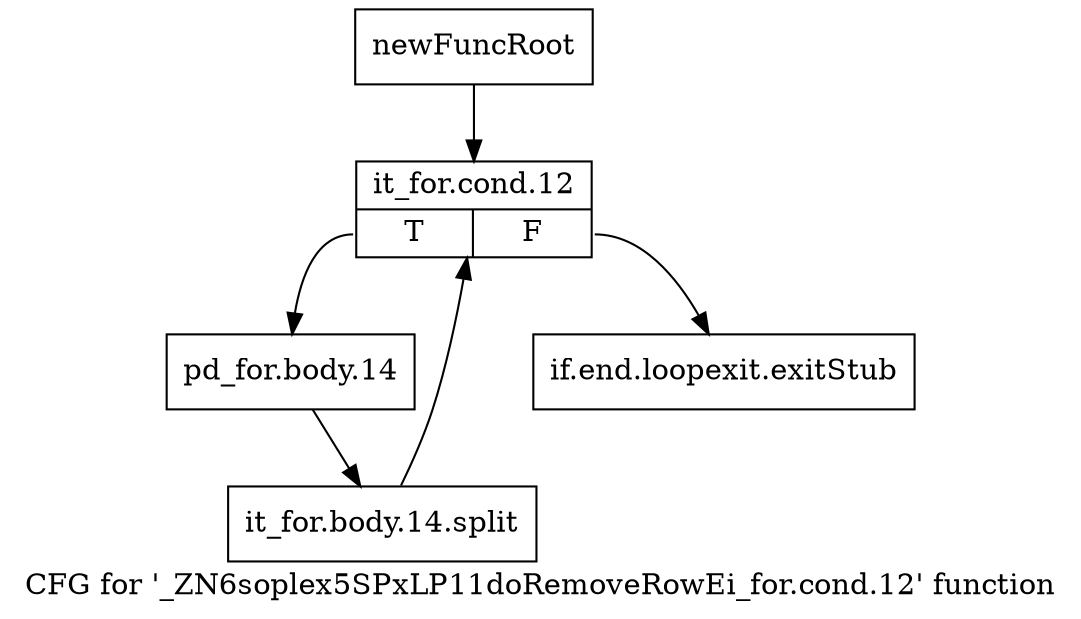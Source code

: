 digraph "CFG for '_ZN6soplex5SPxLP11doRemoveRowEi_for.cond.12' function" {
	label="CFG for '_ZN6soplex5SPxLP11doRemoveRowEi_for.cond.12' function";

	Node0x2e31a50 [shape=record,label="{newFuncRoot}"];
	Node0x2e31a50 -> Node0x2e31af0;
	Node0x2e31aa0 [shape=record,label="{if.end.loopexit.exitStub}"];
	Node0x2e31af0 [shape=record,label="{it_for.cond.12|{<s0>T|<s1>F}}"];
	Node0x2e31af0:s0 -> Node0x2e31b40;
	Node0x2e31af0:s1 -> Node0x2e31aa0;
	Node0x2e31b40 [shape=record,label="{pd_for.body.14}"];
	Node0x2e31b40 -> Node0x34c0640;
	Node0x34c0640 [shape=record,label="{it_for.body.14.split}"];
	Node0x34c0640 -> Node0x2e31af0;
}
